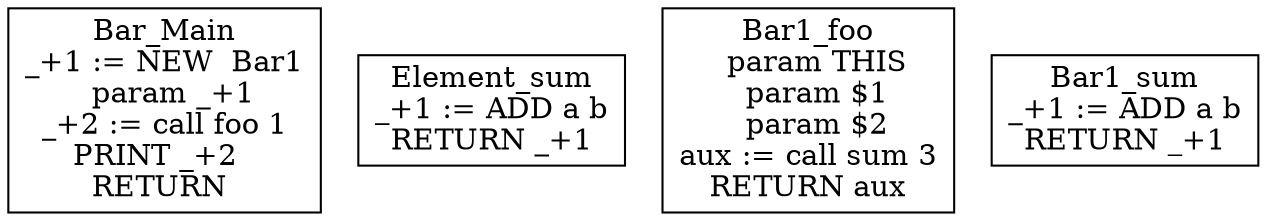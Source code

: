 digraph {
  graph [splines=ortho]
  node [shape=box]
  Bar_Main [label="Bar_Main\n_+1 := NEW  Bar1\n  param _+1\n_+2 := call foo 1\nPRINT _+2  \nRETURN \n"];
  Element_sum [label="Element_sum\n_+1 := ADD a b\nRETURN _+1\n"];
  Bar1_foo [label="Bar1_foo\n  param THIS\n  param $1\n  param $2\naux := call sum 3\nRETURN aux\n"];
  Bar1_sum [label="Bar1_sum\n_+1 := ADD a b\nRETURN _+1\n"];
}